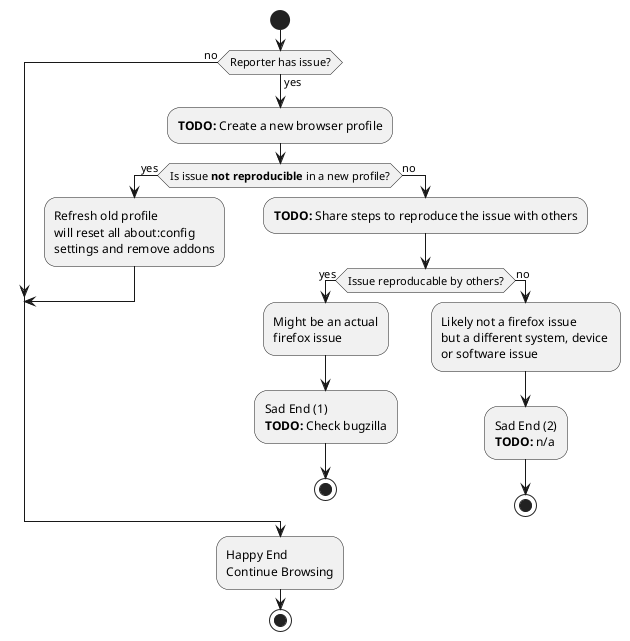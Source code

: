 @startuml
start
   while (Reporter has issue?) is (yes)
    :**TODO:** Create a new browser profile;
    if (Is issue **not reproducible** in a new profile?) then (yes)
    :Refresh old profile
    will reset all about:config 
    settings and remove addons;
    break
  else (no)
    :**TODO:** Share steps to reproduce the issue with others;
    if (Issue reproducable by others?) then (yes)
      :Might be an actual
      firefox issue;
    :Sad End (1) 
    **TODO:** Check bugzilla;
    stop
    else (no)
      :Likely not a firefox issue
      but a different system, device 
      or software issue;
    :Sad End (2) 
    **TODO:** n/a;
    stop
    endif
  endif
  endwhile (no)
  label HappyEnd
  :Happy End
  Continue Browsing;
 stop
@enduml
